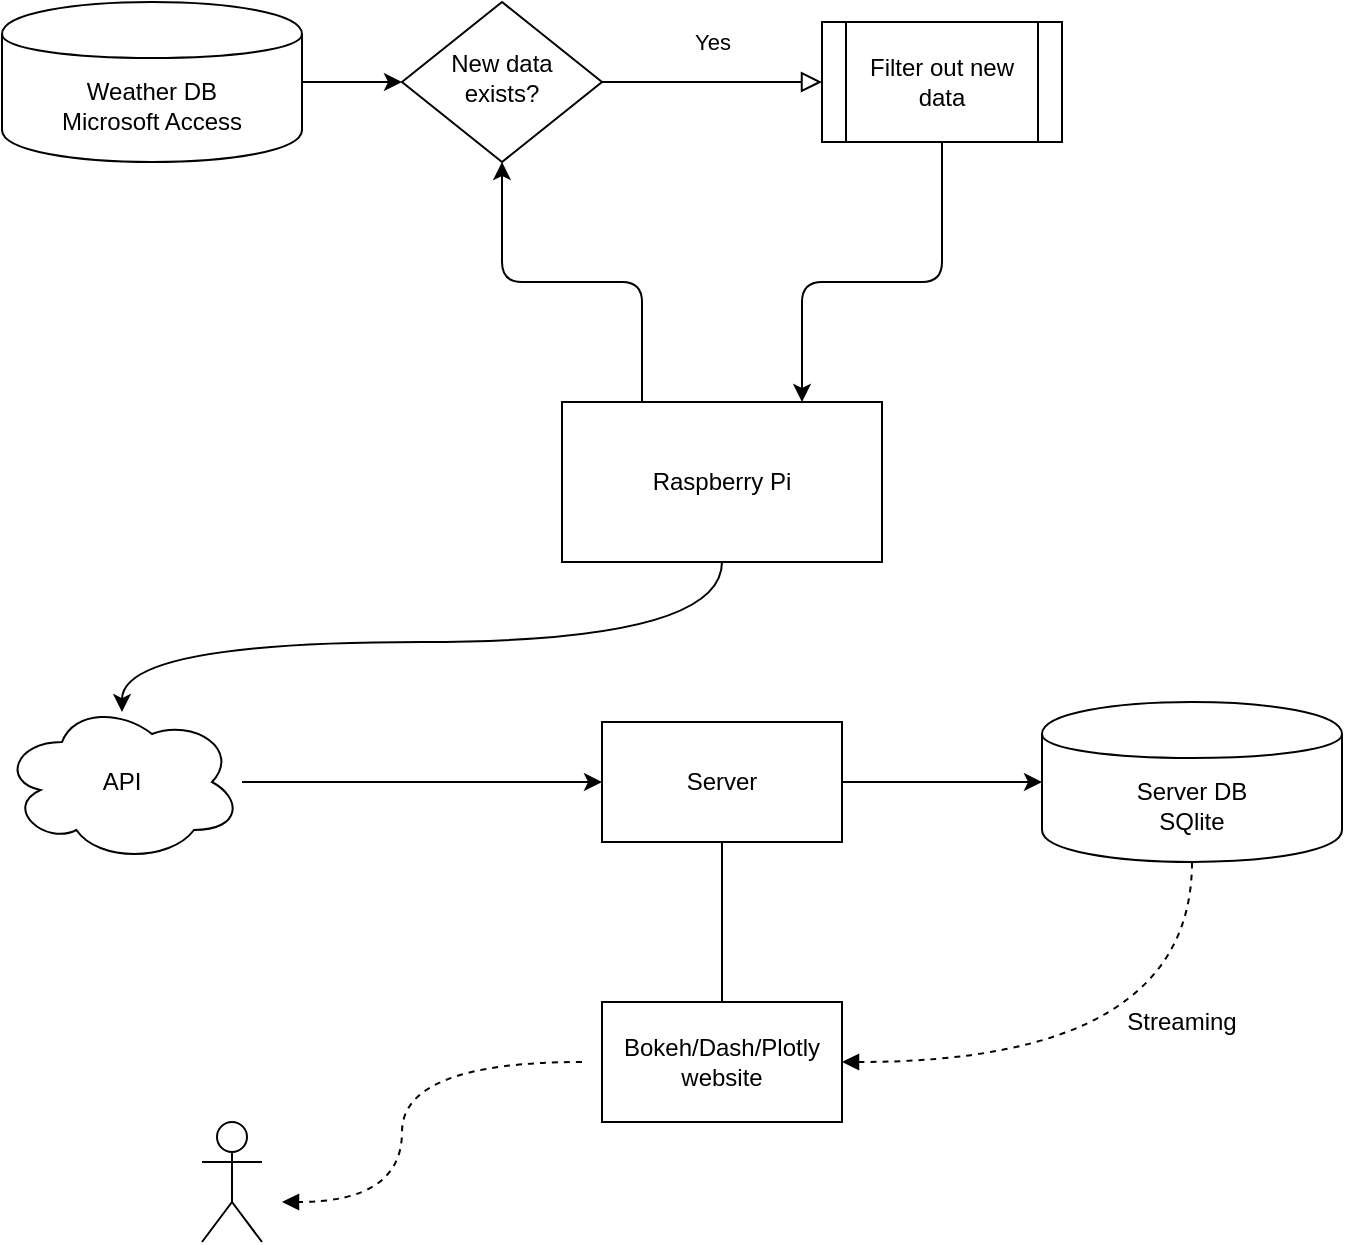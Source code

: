 <mxfile version="13.2.4" type="device"><diagram id="C5RBs43oDa-KdzZeNtuy" name="Page-1"><mxGraphModel dx="1086" dy="806" grid="1" gridSize="10" guides="1" tooltips="1" connect="1" arrows="1" fold="1" page="1" pageScale="1" pageWidth="827" pageHeight="1169" math="0" shadow="0"><root><mxCell id="WIyWlLk6GJQsqaUBKTNV-0"/><mxCell id="WIyWlLk6GJQsqaUBKTNV-1" parent="WIyWlLk6GJQsqaUBKTNV-0"/><mxCell id="WIyWlLk6GJQsqaUBKTNV-4" value="Yes" style="rounded=0;html=1;jettySize=auto;orthogonalLoop=1;fontSize=11;endArrow=block;endFill=0;endSize=8;strokeWidth=1;shadow=0;labelBackgroundColor=none;edgeStyle=orthogonalEdgeStyle;entryX=0;entryY=0.5;entryDx=0;entryDy=0;" parent="WIyWlLk6GJQsqaUBKTNV-1" source="WIyWlLk6GJQsqaUBKTNV-6" target="wObgwc2BSR6m4uIetxFB-13" edge="1"><mxGeometry y="20" relative="1" as="geometry"><mxPoint as="offset"/><mxPoint x="440" y="120" as="targetPoint"/></mxGeometry></mxCell><mxCell id="WIyWlLk6GJQsqaUBKTNV-6" value="New data exists?" style="rhombus;whiteSpace=wrap;html=1;shadow=0;fontFamily=Helvetica;fontSize=12;align=center;strokeWidth=1;spacing=6;spacingTop=-4;" parent="WIyWlLk6GJQsqaUBKTNV-1" vertex="1"><mxGeometry x="240" y="80" width="100" height="80" as="geometry"/></mxCell><mxCell id="wObgwc2BSR6m4uIetxFB-6" value="" style="edgeStyle=orthogonalEdgeStyle;rounded=0;orthogonalLoop=1;jettySize=auto;html=1;entryX=0;entryY=0.5;entryDx=0;entryDy=0;" parent="WIyWlLk6GJQsqaUBKTNV-1" source="wObgwc2BSR6m4uIetxFB-1" target="WIyWlLk6GJQsqaUBKTNV-6" edge="1"><mxGeometry relative="1" as="geometry"><mxPoint x="270" y="120" as="targetPoint"/></mxGeometry></mxCell><mxCell id="wObgwc2BSR6m4uIetxFB-1" value="Weather DB&lt;br&gt;Microsoft Access" style="shape=cylinder;whiteSpace=wrap;html=1;boundedLbl=1;backgroundOutline=1;" parent="WIyWlLk6GJQsqaUBKTNV-1" vertex="1"><mxGeometry x="40" y="80" width="150" height="80" as="geometry"/></mxCell><mxCell id="wObgwc2BSR6m4uIetxFB-12" value="" style="edgeStyle=orthogonalEdgeStyle;rounded=1;orthogonalLoop=1;jettySize=auto;html=1;entryX=0.5;entryY=1;entryDx=0;entryDy=0;exitX=0.25;exitY=0;exitDx=0;exitDy=0;" parent="WIyWlLk6GJQsqaUBKTNV-1" source="wObgwc2BSR6m4uIetxFB-4" target="WIyWlLk6GJQsqaUBKTNV-6" edge="1"><mxGeometry relative="1" as="geometry"><mxPoint x="400" y="280" as="targetPoint"/><Array as="points"><mxPoint x="360" y="220"/><mxPoint x="290" y="220"/></Array></mxGeometry></mxCell><mxCell id="wObgwc2BSR6m4uIetxFB-4" value="Raspberry Pi" style="rounded=0;whiteSpace=wrap;html=1;" parent="WIyWlLk6GJQsqaUBKTNV-1" vertex="1"><mxGeometry x="320" y="280" width="160" height="80" as="geometry"/></mxCell><mxCell id="wObgwc2BSR6m4uIetxFB-21" value="" style="edgeStyle=orthogonalEdgeStyle;curved=1;rounded=0;orthogonalLoop=1;jettySize=auto;html=1;entryX=0;entryY=0.5;entryDx=0;entryDy=0;" parent="WIyWlLk6GJQsqaUBKTNV-1" source="wObgwc2BSR6m4uIetxFB-7" target="wObgwc2BSR6m4uIetxFB-23" edge="1"><mxGeometry relative="1" as="geometry"><mxPoint x="370" y="470" as="targetPoint"/></mxGeometry></mxCell><mxCell id="wObgwc2BSR6m4uIetxFB-7" value="API" style="ellipse;shape=cloud;whiteSpace=wrap;html=1;" parent="WIyWlLk6GJQsqaUBKTNV-1" vertex="1"><mxGeometry x="40" y="430" width="120" height="80" as="geometry"/></mxCell><mxCell id="wObgwc2BSR6m4uIetxFB-10" value="" style="endArrow=none;startArrow=classic;html=1;exitX=0.5;exitY=0.063;exitDx=0;exitDy=0;exitPerimeter=0;entryX=0.5;entryY=1;entryDx=0;entryDy=0;edgeStyle=orthogonalEdgeStyle;curved=1;endFill=0;" parent="WIyWlLk6GJQsqaUBKTNV-1" source="wObgwc2BSR6m4uIetxFB-7" target="wObgwc2BSR6m4uIetxFB-4" edge="1"><mxGeometry width="50" height="50" relative="1" as="geometry"><mxPoint x="390" y="440" as="sourcePoint"/><mxPoint x="440" y="390" as="targetPoint"/><Array as="points"><mxPoint x="100" y="400"/><mxPoint x="400" y="400"/></Array></mxGeometry></mxCell><mxCell id="wObgwc2BSR6m4uIetxFB-15" value="" style="edgeStyle=orthogonalEdgeStyle;rounded=1;orthogonalLoop=1;jettySize=auto;html=1;entryX=0.75;entryY=0;entryDx=0;entryDy=0;" parent="WIyWlLk6GJQsqaUBKTNV-1" source="wObgwc2BSR6m4uIetxFB-13" target="wObgwc2BSR6m4uIetxFB-4" edge="1"><mxGeometry relative="1" as="geometry"><mxPoint x="510" y="230" as="targetPoint"/><Array as="points"><mxPoint x="510" y="220"/><mxPoint x="440" y="220"/></Array></mxGeometry></mxCell><mxCell id="wObgwc2BSR6m4uIetxFB-13" value="&lt;span&gt;Filter out new data&lt;/span&gt;" style="shape=process;whiteSpace=wrap;html=1;backgroundOutline=1;" parent="WIyWlLk6GJQsqaUBKTNV-1" vertex="1"><mxGeometry x="450" y="90" width="120" height="60" as="geometry"/></mxCell><mxCell id="wObgwc2BSR6m4uIetxFB-25" value="" style="edgeStyle=orthogonalEdgeStyle;curved=1;rounded=0;orthogonalLoop=1;jettySize=auto;html=1;entryX=0;entryY=0.5;entryDx=0;entryDy=0;" parent="WIyWlLk6GJQsqaUBKTNV-1" source="wObgwc2BSR6m4uIetxFB-23" target="wObgwc2BSR6m4uIetxFB-26" edge="1"><mxGeometry relative="1" as="geometry"><mxPoint x="600" y="470" as="targetPoint"/></mxGeometry></mxCell><mxCell id="wObgwc2BSR6m4uIetxFB-28" value="" style="edgeStyle=orthogonalEdgeStyle;curved=1;rounded=0;orthogonalLoop=1;jettySize=auto;html=1;endArrow=none;endFill=0;" parent="WIyWlLk6GJQsqaUBKTNV-1" source="wObgwc2BSR6m4uIetxFB-23" target="wObgwc2BSR6m4uIetxFB-27" edge="1"><mxGeometry relative="1" as="geometry"/></mxCell><mxCell id="wObgwc2BSR6m4uIetxFB-23" value="Server" style="rounded=0;whiteSpace=wrap;html=1;" parent="WIyWlLk6GJQsqaUBKTNV-1" vertex="1"><mxGeometry x="340" y="440" width="120" height="60" as="geometry"/></mxCell><mxCell id="wObgwc2BSR6m4uIetxFB-30" value="" style="edgeStyle=orthogonalEdgeStyle;curved=1;rounded=0;orthogonalLoop=1;jettySize=auto;html=1;dashed=1;startArrow=block;startFill=1;endArrow=none;endFill=0;" parent="WIyWlLk6GJQsqaUBKTNV-1" source="wObgwc2BSR6m4uIetxFB-27" target="wObgwc2BSR6m4uIetxFB-26" edge="1"><mxGeometry relative="1" as="geometry"><mxPoint x="540" y="610" as="targetPoint"/></mxGeometry></mxCell><mxCell id="wObgwc2BSR6m4uIetxFB-27" value="Bokeh/Dash/Plotly&lt;br&gt;website" style="rounded=0;whiteSpace=wrap;html=1;" parent="WIyWlLk6GJQsqaUBKTNV-1" vertex="1"><mxGeometry x="340" y="580" width="120" height="60" as="geometry"/></mxCell><mxCell id="wObgwc2BSR6m4uIetxFB-26" value="Server DB&lt;br&gt;SQlite" style="shape=cylinder;whiteSpace=wrap;html=1;boundedLbl=1;backgroundOutline=1;" parent="WIyWlLk6GJQsqaUBKTNV-1" vertex="1"><mxGeometry x="560" y="430" width="150" height="80" as="geometry"/></mxCell><mxCell id="wObgwc2BSR6m4uIetxFB-32" value="Streaming" style="text;html=1;strokeColor=none;fillColor=none;align=center;verticalAlign=middle;whiteSpace=wrap;rounded=0;" parent="WIyWlLk6GJQsqaUBKTNV-1" vertex="1"><mxGeometry x="600" y="580" width="60" height="20" as="geometry"/></mxCell><mxCell id="wObgwc2BSR6m4uIetxFB-35" value="" style="edgeStyle=orthogonalEdgeStyle;curved=1;rounded=0;orthogonalLoop=1;jettySize=auto;html=1;dashed=1;startArrow=none;startFill=0;endArrow=block;endFill=1;" parent="WIyWlLk6GJQsqaUBKTNV-1" edge="1"><mxGeometry relative="1" as="geometry"><mxPoint x="330" y="610" as="sourcePoint"/><mxPoint x="180" y="680" as="targetPoint"/><Array as="points"><mxPoint x="240" y="610"/><mxPoint x="240" y="680"/></Array></mxGeometry></mxCell><mxCell id="wObgwc2BSR6m4uIetxFB-33" value="" style="shape=umlActor;verticalLabelPosition=bottom;labelBackgroundColor=#ffffff;verticalAlign=top;html=1;outlineConnect=0;" parent="WIyWlLk6GJQsqaUBKTNV-1" vertex="1"><mxGeometry x="140" y="640" width="30" height="60" as="geometry"/></mxCell></root></mxGraphModel></diagram></mxfile>